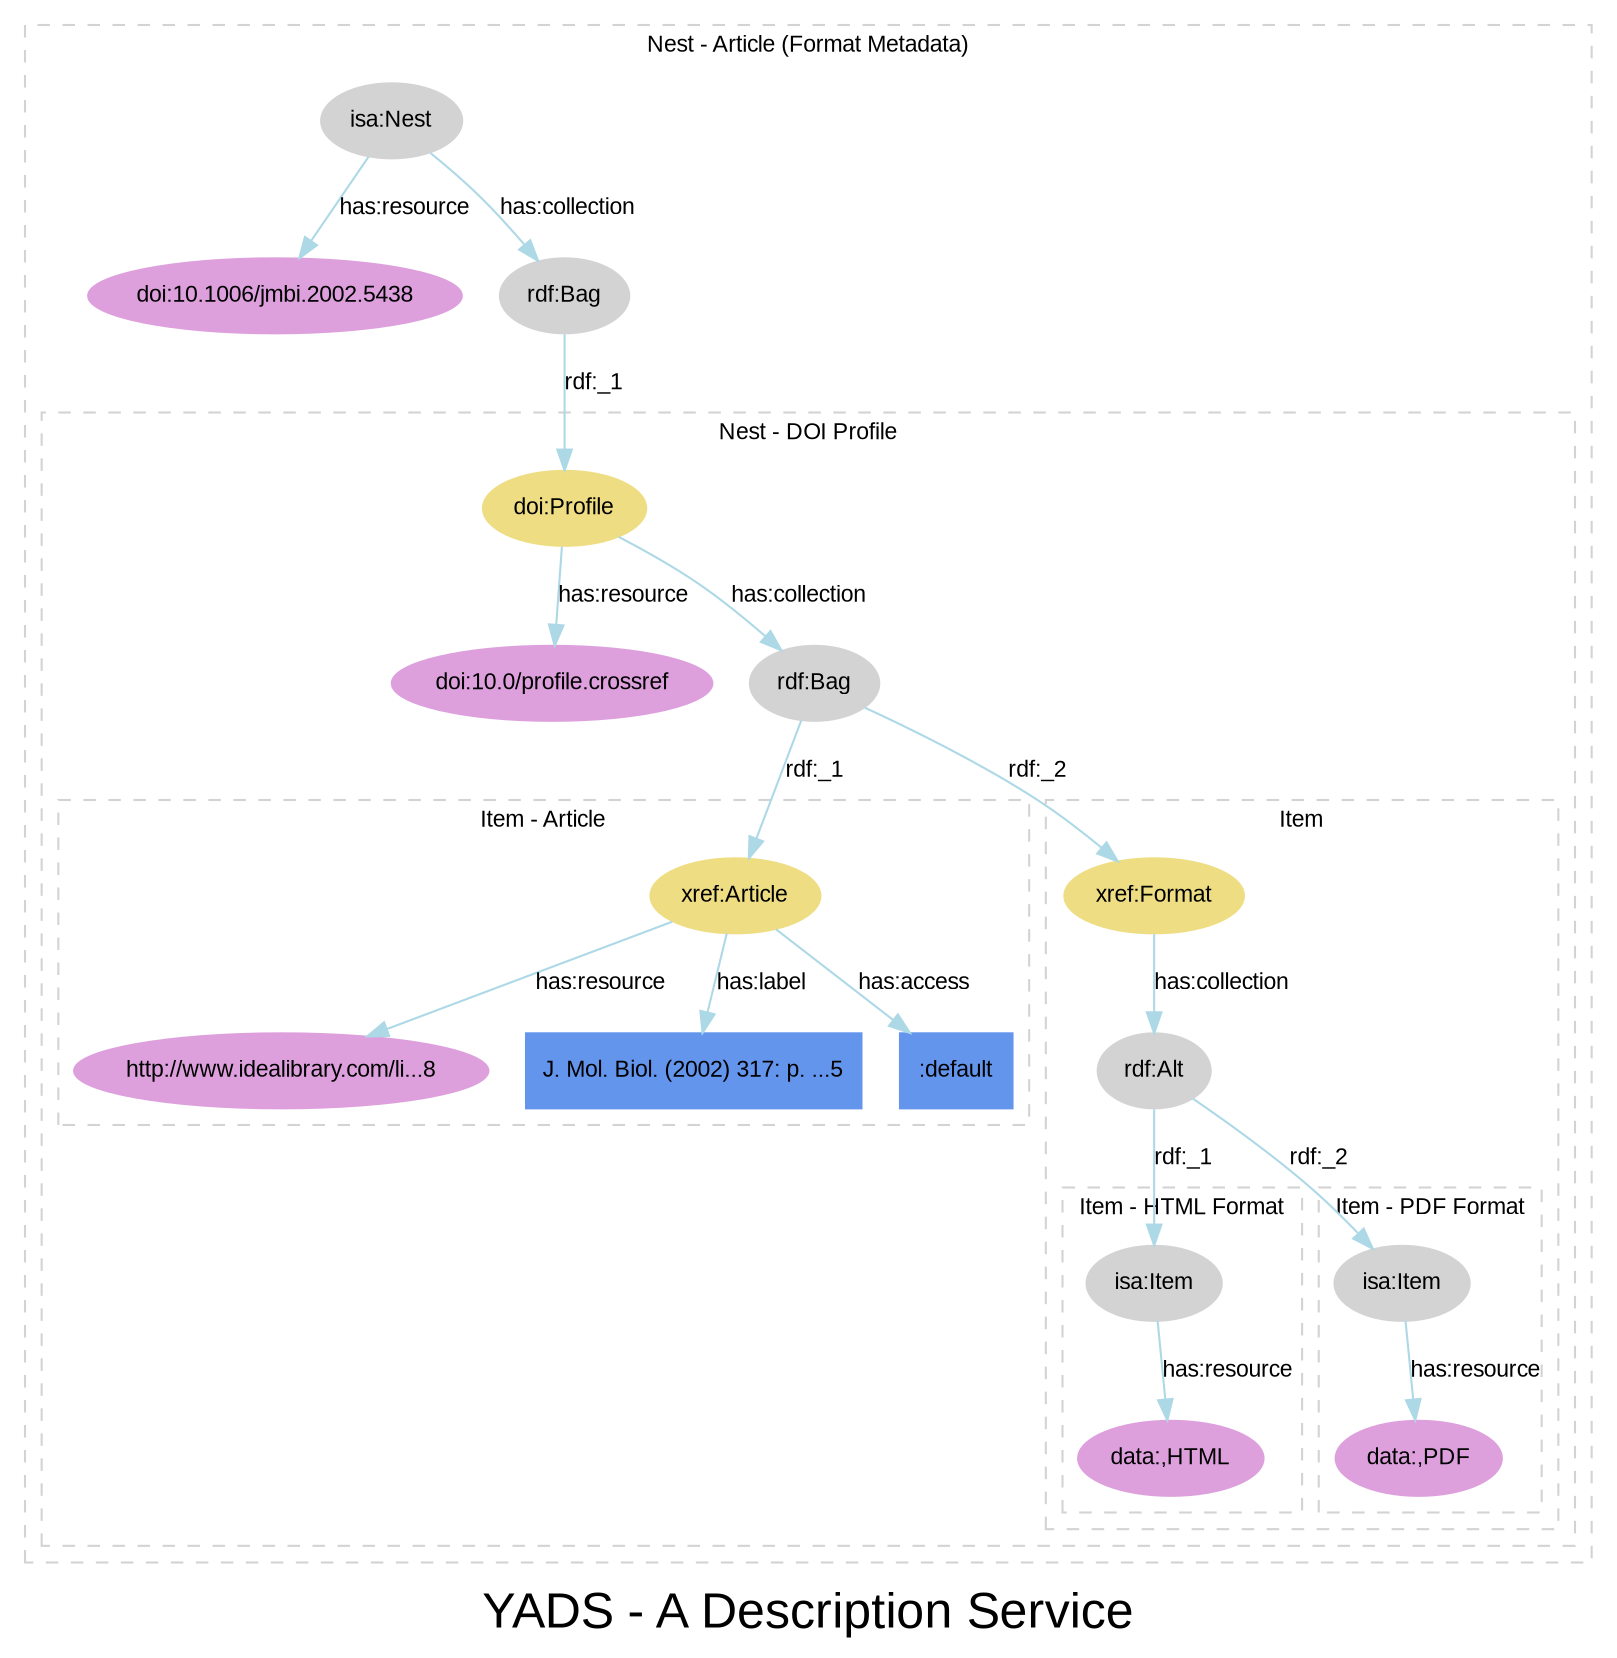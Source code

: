 
digraph yads { 



graph [

  fontname=arial, fontsize=24

  label="YADS - A Description Service"

];

node [

  fontname=arial, fontsize=11, fontcolor=black,

  style=filled, color=cornflowerblue,

];

edge [

  fontname=arial, fontsize=11, fontcolor=black,

  style=filled, color=lightblue,

];

rankdir=TB;



subgraph cluster_1 {



  style=dashed; color=lightgrey;

  fontname=arial; fontsize=11;

  fontcolor="black"; label="Nest - Article (Format Metadata)";



  ":_1" [label="isa:Nest", color=lightgrey, URL="http://www2.elsevier.co.uk/~tony/1014/yads-schema-2002-04-03#Nest"];

  ":_1" -> "doi:10.1006/jmbi.2002.5438" [label="has:resource", URL="http://www2.elsevier.co.uk/~tony/1014/yads-schema-2002-04-03#resource"];

  ":_1" -> ":_2" [label="has:collection", URL="http://www2.elsevier.co.uk/~tony/1014/yads-schema-2002-04-03#collection"];

  ":_2" [label="rdf:Bag", color=lightgrey];

  "doi:10.1006/jmbi.2002.5438" [color=plum, URL="http://dx.doi.org/10.1006/jmbi.2002.5438"];

  ":_2" [label="rdf:Bag", color=lightgrey, URL="http://www.w3.org/1999/02/22-rdf-syntax-ns#Bag"];

  ":_2" -> ":_3" [label="rdf:_1", URL="http://www.w3.org/1999/02/22-rdf-syntax-ns#_1"];

":_3" [label="isa:Nest"]



subgraph cluster_3 {



  style=dashed; color=lightgrey;

  fontname=arial; fontsize=11;

  fontcolor="black"; label="Nest - DOI Profile";



  ":_3" [label="doi:Profile", color=lightgoldenrod];

  ":_3" -> "doi:10.0/profile.crossref" [label="has:resource", URL="http://www2.elsevier.co.uk/~tony/1014/yads-schema-2002-04-03#resource"];

  ":_3" -> ":_4" [label="has:collection", URL="http://www2.elsevier.co.uk/~tony/1014/yads-schema-2002-04-03#collection"];

  ":_4" [label="rdf:Bag", color=lightgrey];



  "doi:10.0/profile.crossref" [color=plum, URL="http://dx.doi.org/10.0/profile.crossref"];

  ":_4" [label="rdf:Bag", color=lightgrey, URL="http://www.w3.org/1999/02/22-rdf-syntax-ns#Bag"];

  ":_4" -> ":_5" [label="rdf:_1", URL="http://www.w3.org/1999/02/22-rdf-syntax-ns#_1"];

":_5" [label="isa:Item"]

  ":_4" -> ":_6" [label="rdf:_2", URL="http://www.w3.org/1999/02/22-rdf-syntax-ns#_2"];

":_6" [label="isa:Item"]



subgraph cluster_5 {



  style=dashed; color=lightgrey;

  fontname=arial; fontsize=11;

  fontcolor="black"; label="Item - Article";



  ":_5" [label="xref:Article", color=lightgoldenrod];

  ":_5" -> "http://www.idealibrary.com/li...8" [label="has:resource", URL="http://www2.elsevier.co.uk/~tony/1014/yads-schema-2002-04-03#resource"];

  ":_5" -> "node_1" [label="has:label", URL="http://www2.elsevier.co.uk/~tony/1014/yads-schema-2002-04-03#label"];



  ":_5" -> "node_3" [label="has:access", URL="http://www2.elsevier.co.uk/~tony/1014/yads-schema-2002-04-03#access"];

  "http://www.idealibrary.com/li...8" [color=plum, URL="http://www.idealibrary.com/links/doi/10.1006/jmbi.2002.5438"];

  "node_1" [shape=box, label="J. Mol. Biol. (2002) 317: p. ...5"];

  "node_3" [shape=box, label=":default"];

}



subgraph cluster_6 {



  style=dashed; color=lightgrey;

  fontname=arial; fontsize=11;

  fontcolor="black"; label="Item";



  ":_6" [label="xref:Format", color=lightgoldenrod];

  ":_6" -> ":_7" [label="has:collection", URL="http://www2.elsevier.co.uk/~tony/1014/yads-schema-2002-04-03#collection"];

  ":_7" [label="rdf:Alt", color=lightgrey];



  ":_7" [label="rdf:Alt", color=lightgrey, URL="http://www.w3.org/1999/02/22-rdf-syntax-ns#Alt"];

  ":_7" -> ":_8" [label="rdf:_1", URL="http://www.w3.org/1999/02/22-rdf-syntax-ns#_1"];

":_8" [label="isa:Item"]

  ":_7" -> ":_9" [label="rdf:_2", URL="http://www.w3.org/1999/02/22-rdf-syntax-ns#_2"];

":_9" [label="isa:Item"]



subgraph cluster_8 {



  style=dashed; color=lightgrey;

  fontname=arial; fontsize=11;

  fontcolor="black"; label="Item - HTML Format";



  ":_8" [label="isa:Item", color=lightgrey, URL="http://www2.elsevier.co.uk/~tony/1014/yads-schema-2002-04-03#Item"];

  ":_8" -> "data:,HTML" [label="has:resource", URL="http://www2.elsevier.co.uk/~tony/1014/yads-schema-2002-04-03#resource"];

  "data:,HTML" [color=plum, URL="data:,HTML"];

}



subgraph cluster_9 {



  style=dashed; color=lightgrey;

  fontname=arial; fontsize=11;

  fontcolor="black"; label="Item - PDF Format";



  ":_9" [label="isa:Item", color=lightgrey, URL="http://www2.elsevier.co.uk/~tony/1014/yads-schema-2002-04-03#Item"];

  ":_9" -> "data:,PDF" [label="has:resource", URL="http://www2.elsevier.co.uk/~tony/1014/yads-schema-2002-04-03#resource"];

  "data:,PDF" [color=plum, URL="data:,PDF"];

}



}



}



}



}

